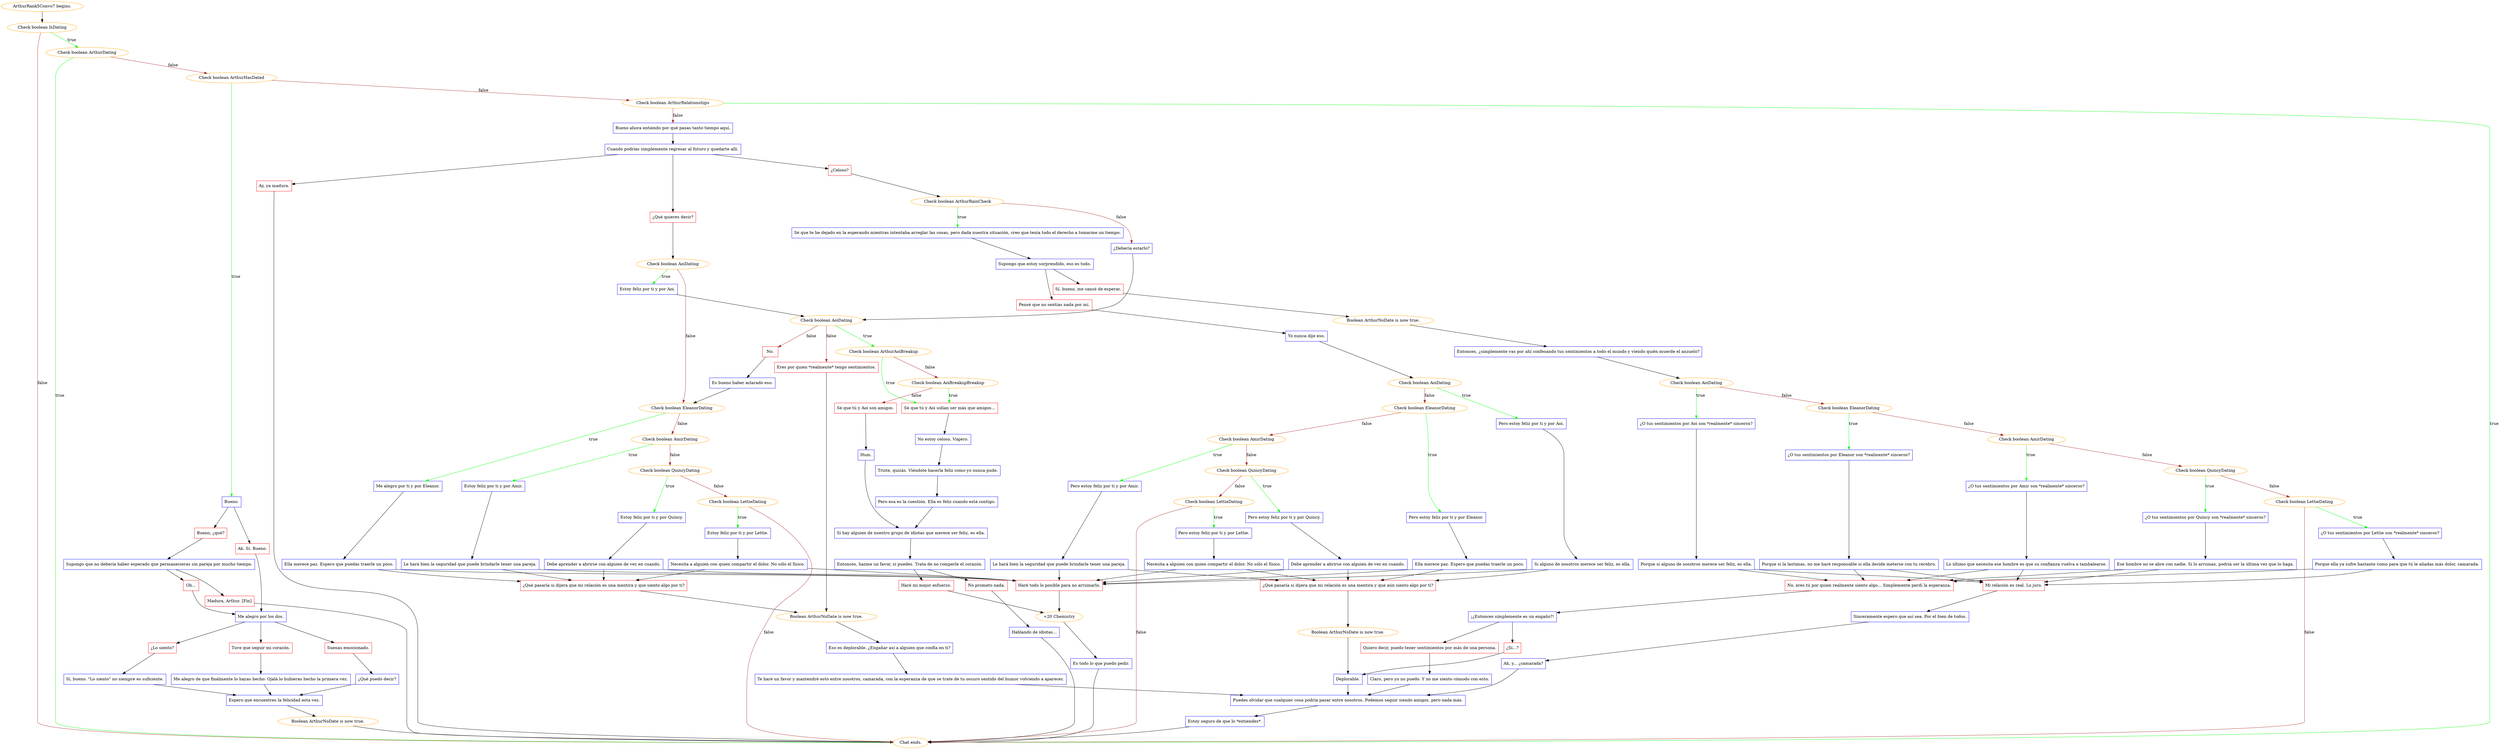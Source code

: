 digraph {
	"ArthurRank5Convo7 begins." [color=orange];
		"ArthurRank5Convo7 begins." -> j2287186983;
	j2287186983 [label="Check boolean IsDating",color=orange];
		j2287186983 -> j3366093715 [label=true,color=green];
		j2287186983 -> "Chat ends." [label=false,color=brown];
	j3366093715 [label="Check boolean ArthurDating",color=orange];
		j3366093715 -> "Chat ends." [label=true,color=green];
		j3366093715 -> j4249377294 [label=false,color=brown];
	"Chat ends." [color=orange];
	j4249377294 [label="Check boolean ArthurHasDated",color=orange];
		j4249377294 -> j2927659250 [label=true,color=green];
		j4249377294 -> j780092072 [label=false,color=brown];
	j2927659250 [label="Bueno.",shape=box,color=blue];
		j2927659250 -> j2311463650;
		j2927659250 -> j2001399389;
	j780092072 [label="Check boolean ArthurRelationships",color=orange];
		j780092072 -> "Chat ends." [label=true,color=green];
		j780092072 -> j3127420932 [label=false,color=brown];
	j2311463650 [label="Bueno, ¿qué?",shape=box,color=red];
		j2311463650 -> j2410602381;
	j2001399389 [label="Ah. Sí. Bueno.",shape=box,color=red];
		j2001399389 -> j1401824461;
	j3127420932 [label="Bueno ahora entiendo por qué pasas tanto tiempo aquí.",shape=box,color=blue];
		j3127420932 -> j1566031624;
	j2410602381 [label="Supongo que no debería haber esperado que permanecieras sin pareja por mucho tiempo.",shape=box,color=blue];
		j2410602381 -> j413705057;
		j2410602381 -> j3767306575;
	j1401824461 [label="Me alegro por los dos.",shape=box,color=blue];
		j1401824461 -> j3759026355;
		j1401824461 -> j2287853583;
		j1401824461 -> j3417476220;
	j1566031624 [label="Cuando podrías simplemente regresar al futuro y quedarte allí.",shape=box,color=blue];
		j1566031624 -> j2068769958;
		j1566031624 -> j1643229359;
		j1566031624 -> j613447027;
	j413705057 [label="Madura, Arthur. [Fin]",shape=box,color=red];
		j413705057 -> "Chat ends.";
	j3767306575 [label="Oh...",shape=box,color=red];
		j3767306575 -> j1401824461;
	j3759026355 [label="Suenas emocionado.",shape=box,color=red];
		j3759026355 -> j3267091807;
	j2287853583 [label="¿Lo siento?",shape=box,color=red];
		j2287853583 -> j3346372005;
	j3417476220 [label="Tuve que seguir mi corazón.",shape=box,color=red];
		j3417476220 -> j2590237008;
	j2068769958 [label="Ay, ya madura.",shape=box,color=red];
		j2068769958 -> "Chat ends.";
	j1643229359 [label="¿Celoso?",shape=box,color=red];
		j1643229359 -> j1819643693;
	j613447027 [label="¿Qué quieres decir?",shape=box,color=red];
		j613447027 -> j1872707844;
	j3267091807 [label="¿Qué puedo decir?",shape=box,color=blue];
		j3267091807 -> j3751571844;
	j3346372005 [label="Sí, bueno. \"Lo siento\" no siempre es suficiente.",shape=box,color=blue];
		j3346372005 -> j3751571844;
	j2590237008 [label="Me alegro de que finalmente lo hayas hecho. Ojalá lo hubieras hecho la primera vez.",shape=box,color=blue];
		j2590237008 -> j3751571844;
	j1819643693 [label="Check boolean ArthurRainCheck",color=orange];
		j1819643693 -> j344445379 [label=true,color=green];
		j1819643693 -> j1979056847 [label=false,color=brown];
	j1872707844 [label="Check boolean AoiDating",color=orange];
		j1872707844 -> j3831034193 [label=true,color=green];
		j1872707844 -> j1314868176 [label=false,color=brown];
	j3751571844 [label="Espero que encuentres la felicidad esta vez.",shape=box,color=blue];
		j3751571844 -> j2533691464;
	j344445379 [label="Sé que te he dejado en la esperando mientras intentaba arreglar las cosas, pero dada nuestra situación, creo que tenía todo el derecho a tomarme un tiempo.",shape=box,color=blue];
		j344445379 -> j1275604278;
	j1979056847 [label="¿Debería estarlo?",shape=box,color=blue];
		j1979056847 -> j1137287632;
	j3831034193 [label="Estoy feliz por ti y por Aoi.",shape=box,color=blue];
		j3831034193 -> j1137287632;
	j1314868176 [label="Check boolean EleanorDating",color=orange];
		j1314868176 -> j3849656651 [label=true,color=green];
		j1314868176 -> j2360902743 [label=false,color=brown];
	j2533691464 [label="Boolean ArthurNoDate is now true.",color=orange];
		j2533691464 -> "Chat ends.";
	j1275604278 [label="Supongo que estoy sorprendido, eso es todo.",shape=box,color=blue];
		j1275604278 -> j3015486692;
		j1275604278 -> j193559580;
	j1137287632 [label="Check boolean AoiDating",color=orange];
		j1137287632 -> j645055810 [label=true,color=green];
		j1137287632 -> j3082733126 [label=false,color=brown];
		j1137287632 -> j274082832 [label=false,color=brown];
	j3849656651 [label="Me alegro por ti y por Eleanor.",shape=box,color=blue];
		j3849656651 -> j1498748447;
	j2360902743 [label="Check boolean AmirDating",color=orange];
		j2360902743 -> j600486645 [label=true,color=green];
		j2360902743 -> j3619615241 [label=false,color=brown];
	j3015486692 [label="Pensé que no sentías nada por mí.",shape=box,color=red];
		j3015486692 -> j3192860335;
	j193559580 [label="Sí, bueno, me cansé de esperar.",shape=box,color=red];
		j193559580 -> j17740007;
	j645055810 [label="Check boolean ArthurAoiBreakup",color=orange];
		j645055810 -> j3942244230 [label=true,color=green];
		j645055810 -> j977240989 [label=false,color=brown];
	j3082733126 [label="No.",shape=box,color=red];
		j3082733126 -> j3595966294;
	j274082832 [label="Eres por quien *realmente* tengo sentimientos.",shape=box,color=red];
		j274082832 -> j3045437363;
	j1498748447 [label="Ella merece paz. Espero que puedas traerle un poco.",shape=box,color=blue];
		j1498748447 -> j4280524084;
		j1498748447 -> j1574710848;
	j600486645 [label="Estoy feliz por ti y por Amir.",shape=box,color=blue];
		j600486645 -> j2061123700;
	j3619615241 [label="Check boolean QuincyDating",color=orange];
		j3619615241 -> j1021157838 [label=true,color=green];
		j3619615241 -> j2880943410 [label=false,color=brown];
	j3192860335 [label="Yo nunca dije eso.",shape=box,color=blue];
		j3192860335 -> j699370226;
	j17740007 [label="Boolean ArthurNoDate is now true.",color=orange];
		j17740007 -> j4098534159;
	j3942244230 [label="Sé que tú y Aoi solían ser más que amigos...",shape=box,color=red];
		j3942244230 -> j2964479875;
	j977240989 [label="Check boolean AoiBreakupBreakup",color=orange];
		j977240989 -> j3942244230 [label=true,color=green];
		j977240989 -> j761125156 [label=false,color=brown];
	j3595966294 [label="Es bueno haber aclarado eso.",shape=box,color=blue];
		j3595966294 -> j1314868176;
	j3045437363 [label="Boolean ArthurNoDate is now true.",color=orange];
		j3045437363 -> j3939865742;
	j4280524084 [label="Haré todo lo posible para no arruinarlo.",shape=box,color=red];
		j4280524084 -> j3596031029;
	j1574710848 [label="¿Qué pasaría si dijera que mi relación es una mentira y que siento algo por ti?",shape=box,color=red];
		j1574710848 -> j3045437363;
	j2061123700 [label="Le hará bien la seguridad que puede brindarle tener una pareja.",shape=box,color=blue];
		j2061123700 -> j1574710848;
		j2061123700 -> j4280524084;
	j1021157838 [label="Estoy feliz por ti y por Quincy.",shape=box,color=blue];
		j1021157838 -> j425360528;
	j2880943410 [label="Check boolean LettieDating",color=orange];
		j2880943410 -> j3001708197 [label=true,color=green];
		j2880943410 -> "Chat ends." [label=false,color=brown];
	j699370226 [label="Check boolean AoiDating",color=orange];
		j699370226 -> j3456705064 [label=true,color=green];
		j699370226 -> j4192573990 [label=false,color=brown];
	j4098534159 [label="Entonces, ¿simplemente vas por ahí confesando tus sentimientos a todo el mundo y viendo quién muerde el anzuelo?",shape=box,color=blue];
		j4098534159 -> j2614230410;
	j2964479875 [label="No estoy celoso, Viajero.",shape=box,color=blue];
		j2964479875 -> j2604052296;
	j761125156 [label="Sé que tú y Aoi son amigos.",shape=box,color=red];
		j761125156 -> j67275472;
	j3939865742 [label="Eso es deplorable. ¿Engañar así a alguien que confía en ti?",shape=box,color=blue];
		j3939865742 -> j2490898753;
	j3596031029 [label="+20 Chemistry",color=orange];
		j3596031029 -> j1915189443;
	j425360528 [label="Debe aprender a abrirse con alguien de vez en cuando.",shape=box,color=blue];
		j425360528 -> j1574710848;
		j425360528 -> j4280524084;
	j3001708197 [label="Estoy feliz por ti y por Lettie.",shape=box,color=blue];
		j3001708197 -> j2661544812;
	j3456705064 [label="Pero estoy feliz por ti y por Aoi.",shape=box,color=blue];
		j3456705064 -> j3772835529;
	j4192573990 [label="Check boolean EleanorDating",color=orange];
		j4192573990 -> j4247166519 [label=true,color=green];
		j4192573990 -> j2085135710 [label=false,color=brown];
	j2614230410 [label="Check boolean AoiDating",color=orange];
		j2614230410 -> j4080679638 [label=true,color=green];
		j2614230410 -> j2346094008 [label=false,color=brown];
	j2604052296 [label="Triste, quizás. Viéndote hacerla feliz como yo nunca pude.",shape=box,color=blue];
		j2604052296 -> j1868362553;
	j67275472 [label="Hum.",shape=box,color=blue];
		j67275472 -> j553181563;
	j2490898753 [label="Te haré un favor y mantendré esto entre nosotros, camarada, con la esperanza de que se trate de tu oscuro sentido del humor volviendo a aparecer.",shape=box,color=blue];
		j2490898753 -> j3652063508;
	j1915189443 [label="Es todo lo que puedo pedir.",shape=box,color=blue];
		j1915189443 -> "Chat ends.";
	j2661544812 [label="Necesita a alguien con quien compartir el dolor. No sólo el físico.",shape=box,color=blue];
		j2661544812 -> j1574710848;
		j2661544812 -> j4280524084;
	j3772835529 [label="Si alguno de nosotros merece ser feliz, es ella.",shape=box,color=blue];
		j3772835529 -> j4280524084;
		j3772835529 -> j2585672971;
	j4247166519 [label="Pero estoy feliz por ti y por Eleanor.",shape=box,color=blue];
		j4247166519 -> j2018571569;
	j2085135710 [label="Check boolean AmirDating",color=orange];
		j2085135710 -> j838816317 [label=true,color=green];
		j2085135710 -> j2837699176 [label=false,color=brown];
	j4080679638 [label="¿O tus sentimientos por Aoi son *realmente* sinceros?",shape=box,color=blue];
		j4080679638 -> j3367177794;
	j2346094008 [label="Check boolean EleanorDating",color=orange];
		j2346094008 -> j3570026816 [label=true,color=green];
		j2346094008 -> j375238909 [label=false,color=brown];
	j1868362553 [label="Pero esa es la cuestión. Ella es feliz cuando está contigo.",shape=box,color=blue];
		j1868362553 -> j553181563;
	j553181563 [label="Si hay alguien de nuestro grupo de idiotas que merece ser feliz, es ella.",shape=box,color=blue];
		j553181563 -> j2312681614;
	j3652063508 [label="Puedes olvidar que cualquier cosa podría pasar entre nosotros. Podemos seguir siendo amigos, pero nada más.",shape=box,color=blue];
		j3652063508 -> j4003307903;
	j2585672971 [label="¿Qué pasaría si dijera que mi relación es una mentira y que aún siento algo por ti?",shape=box,color=red];
		j2585672971 -> j1882265584;
	j2018571569 [label="Ella merece paz. Espero que puedas traerle un poco.",shape=box,color=blue];
		j2018571569 -> j2585672971;
		j2018571569 -> j4280524084;
	j838816317 [label="Pero estoy feliz por ti y por Amir.",shape=box,color=blue];
		j838816317 -> j2300632188;
	j2837699176 [label="Check boolean QuincyDating",color=orange];
		j2837699176 -> j2219573154 [label=true,color=green];
		j2837699176 -> j3311803142 [label=false,color=brown];
	j3367177794 [label="Porque si alguno de nosotros merece ser feliz, es ella.",shape=box,color=blue];
		j3367177794 -> j3570085248;
		j3367177794 -> j990376976;
	j3570026816 [label="¿O tus sentimientos por Eleanor son *realmente* sinceros?",shape=box,color=blue];
		j3570026816 -> j4012227264;
	j375238909 [label="Check boolean AmirDating",color=orange];
		j375238909 -> j1083796795 [label=true,color=green];
		j375238909 -> j2380864102 [label=false,color=brown];
	j2312681614 [label="Entonces, hazme un favor, si puedes. Trata de no romperle el corazón.",shape=box,color=blue];
		j2312681614 -> j978502477;
		j2312681614 -> j1394368989;
	j4003307903 [label="Estoy seguro de que lo *entiendes*.",shape=box,color=blue];
		j4003307903 -> "Chat ends.";
	j1882265584 [label="Boolean ArthurNoDate is now true.",color=orange];
		j1882265584 -> j453965818;
	j2300632188 [label="Le hará bien la seguridad que puede brindarle tener una pareja.",shape=box,color=blue];
		j2300632188 -> j4280524084;
		j2300632188 -> j2585672971;
	j2219573154 [label="Pero estoy feliz por ti y por Quincy.",shape=box,color=blue];
		j2219573154 -> j372815642;
	j3311803142 [label="Check boolean LettieDating",color=orange];
		j3311803142 -> j2720106460 [label=true,color=green];
		j3311803142 -> "Chat ends." [label=false,color=brown];
	j3570085248 [label="No, eres tú por quien realmente siento algo... Simplemente perdí la esperanza.",shape=box,color=red];
		j3570085248 -> j513052778;
	j990376976 [label="Mi relación es real. Lo juro.",shape=box,color=red];
		j990376976 -> j2828202802;
	j4012227264 [label="Porque si la lastimas, no me haré responsable si ella decide meterse con tu cerebro.",shape=box,color=blue];
		j4012227264 -> j3570085248;
		j4012227264 -> j990376976;
	j1083796795 [label="¿O tus sentimientos por Amir son *realmente* sinceros?",shape=box,color=blue];
		j1083796795 -> j1205785202;
	j2380864102 [label="Check boolean QuincyDating",color=orange];
		j2380864102 -> j4135380976 [label=true,color=green];
		j2380864102 -> j284065050 [label=false,color=brown];
	j978502477 [label="Haré mi mejor esfuerzo.",shape=box,color=red];
		j978502477 -> j3596031029;
	j1394368989 [label="No prometo nada.",shape=box,color=red];
		j1394368989 -> j1862495139;
	j453965818 [label="Deplorable.",shape=box,color=blue];
		j453965818 -> j3652063508;
	j372815642 [label="Debe aprender a abrirse con alguien de vez en cuando.",shape=box,color=blue];
		j372815642 -> j4280524084;
		j372815642 -> j2585672971;
	j2720106460 [label="Pero estoy feliz por ti y por Lettie.",shape=box,color=blue];
		j2720106460 -> j2995803738;
	j513052778 [label="¡¿Entonces simplemente es un engaño?!",shape=box,color=blue];
		j513052778 -> j3401118856;
		j513052778 -> j48710312;
	j2828202802 [label="Sinceramente espero que así sea. Por el bien de todos.",shape=box,color=blue];
		j2828202802 -> j810270777;
	j1205785202 [label="Lo último que necesita ese hombre es que su confianza vuelva a tambalearse.",shape=box,color=blue];
		j1205785202 -> j3570085248;
		j1205785202 -> j990376976;
	j4135380976 [label="¿O tus sentimientos por Quincy son *realmente* sinceros?",shape=box,color=blue];
		j4135380976 -> j2108684356;
	j284065050 [label="Check boolean LettieDating",color=orange];
		j284065050 -> j1670630342 [label=true,color=green];
		j284065050 -> "Chat ends." [label=false,color=brown];
	j1862495139 [label="Hablando de idiotas...",shape=box,color=blue];
		j1862495139 -> "Chat ends.";
	j2995803738 [label="Necesita a alguien con quien compartir el dolor. No sólo el físico.",shape=box,color=blue];
		j2995803738 -> j4280524084;
		j2995803738 -> j2585672971;
	j3401118856 [label="¿Sí...?",shape=box,color=red];
		j3401118856 -> j453965818;
	j48710312 [label="Quiero decir, puedo tener sentimientos por más de una persona.",shape=box,color=red];
		j48710312 -> j1052180348;
	j810270777 [label="Ah, y... ¿camarada?",shape=box,color=blue];
		j810270777 -> j3652063508;
	j2108684356 [label="Ese hombre no se abre con nadie. Si lo arruinas, podría ser la última vez que lo haga.",shape=box,color=blue];
		j2108684356 -> j3570085248;
		j2108684356 -> j990376976;
	j1670630342 [label="¿O tus sentimientos por Lettie son *realmente* sinceros?",shape=box,color=blue];
		j1670630342 -> j3650245008;
	j1052180348 [label="Claro, pero yo no puedo. Y no me siento cómodo con esto.",shape=box,color=blue];
		j1052180348 -> j3652063508;
	j3650245008 [label="Porque ella ya sufre bastante como para que tú le añadas más dolor, camarada.",shape=box,color=blue];
		j3650245008 -> j3570085248;
		j3650245008 -> j990376976;
}